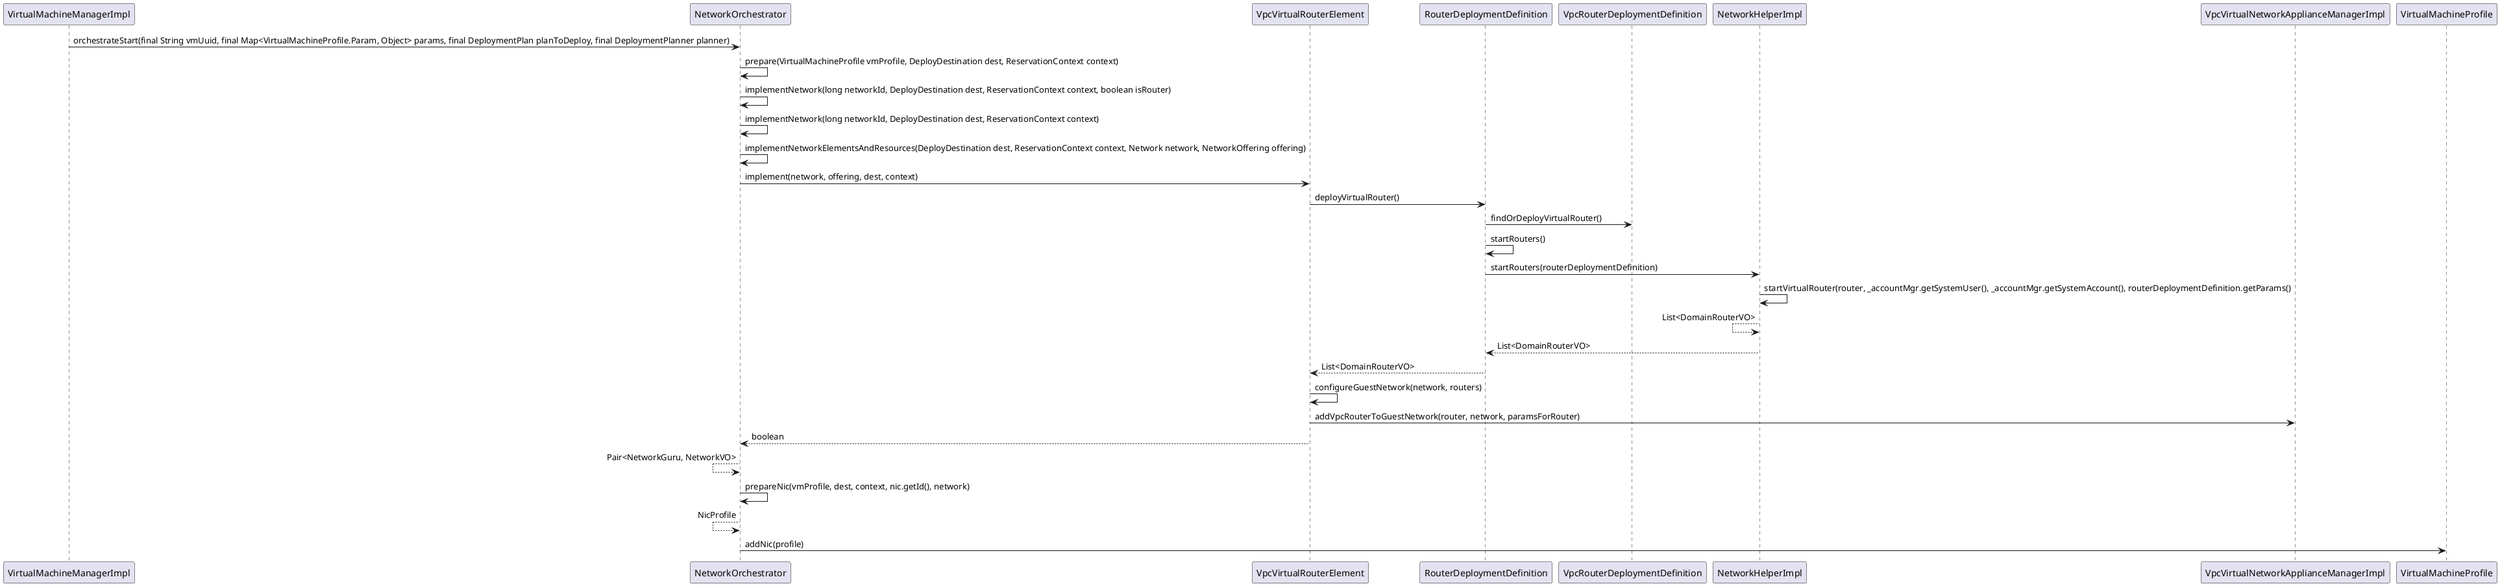 @startuml

VirtualMachineManagerImpl -> NetworkOrchestrator : orchestrateStart(final String vmUuid, final Map<VirtualMachineProfile.Param, Object> params, final DeploymentPlan planToDeploy, final DeploymentPlanner planner)
NetworkOrchestrator -> NetworkOrchestrator : prepare(VirtualMachineProfile vmProfile, DeployDestination dest, ReservationContext context)
NetworkOrchestrator -> NetworkOrchestrator : implementNetwork(long networkId, DeployDestination dest, ReservationContext context, boolean isRouter)
NetworkOrchestrator -> NetworkOrchestrator : implementNetwork(long networkId, DeployDestination dest, ReservationContext context)
NetworkOrchestrator -> NetworkOrchestrator : implementNetworkElementsAndResources(DeployDestination dest, ReservationContext context, Network network, NetworkOffering offering)
NetworkOrchestrator -> VpcVirtualRouterElement : implement(network, offering, dest, context)
VpcVirtualRouterElement -> RouterDeploymentDefinition : deployVirtualRouter()
RouterDeploymentDefinition -> VpcRouterDeploymentDefinition : findOrDeployVirtualRouter()
RouterDeploymentDefinition -> RouterDeploymentDefinition : startRouters()
RouterDeploymentDefinition -> NetworkHelperImpl : startRouters(routerDeploymentDefinition)
NetworkHelperImpl -> NetworkHelperImpl : startVirtualRouter(router, _accountMgr.getSystemUser(), _accountMgr.getSystemAccount(), routerDeploymentDefinition.getParams()
NetworkHelperImpl <-- NetworkHelperImpl : List<DomainRouterVO>
RouterDeploymentDefinition <-- NetworkHelperImpl : List<DomainRouterVO>
VpcVirtualRouterElement <-- RouterDeploymentDefinition : List<DomainRouterVO>
VpcVirtualRouterElement -> VpcVirtualRouterElement : configureGuestNetwork(network, routers)
VpcVirtualRouterElement -> VpcVirtualNetworkApplianceManagerImpl : addVpcRouterToGuestNetwork(router, network, paramsForRouter)
NetworkOrchestrator <-- VpcVirtualRouterElement : boolean
NetworkOrchestrator <-- NetworkOrchestrator : Pair<NetworkGuru, NetworkVO>
NetworkOrchestrator -> NetworkOrchestrator : prepareNic(vmProfile, dest, context, nic.getId(), network)
NetworkOrchestrator <-- NetworkOrchestrator : NicProfile
NetworkOrchestrator -> VirtualMachineProfile : addNic(profile)

@endum